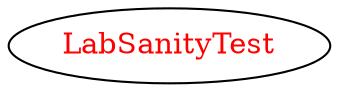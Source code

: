 digraph dependencyGraph {
 concentrate=true;
 ranksep="2.0";
 rankdir="LR"; 
 splines="ortho";
"LabSanityTest" [fontcolor="red"];
}